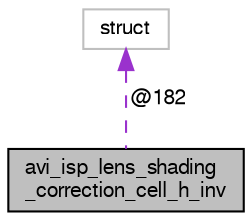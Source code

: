 digraph "avi_isp_lens_shading_correction_cell_h_inv"
{
  edge [fontname="FreeSans",fontsize="10",labelfontname="FreeSans",labelfontsize="10"];
  node [fontname="FreeSans",fontsize="10",shape=record];
  Node1 [label="avi_isp_lens_shading\l_correction_cell_h_inv",height=0.2,width=0.4,color="black", fillcolor="grey75", style="filled", fontcolor="black"];
  Node2 -> Node1 [dir="back",color="darkorchid3",fontsize="10",style="dashed",label=" @182" ,fontname="FreeSans"];
  Node2 [label="struct",height=0.2,width=0.4,color="grey75", fillcolor="white", style="filled"];
}
